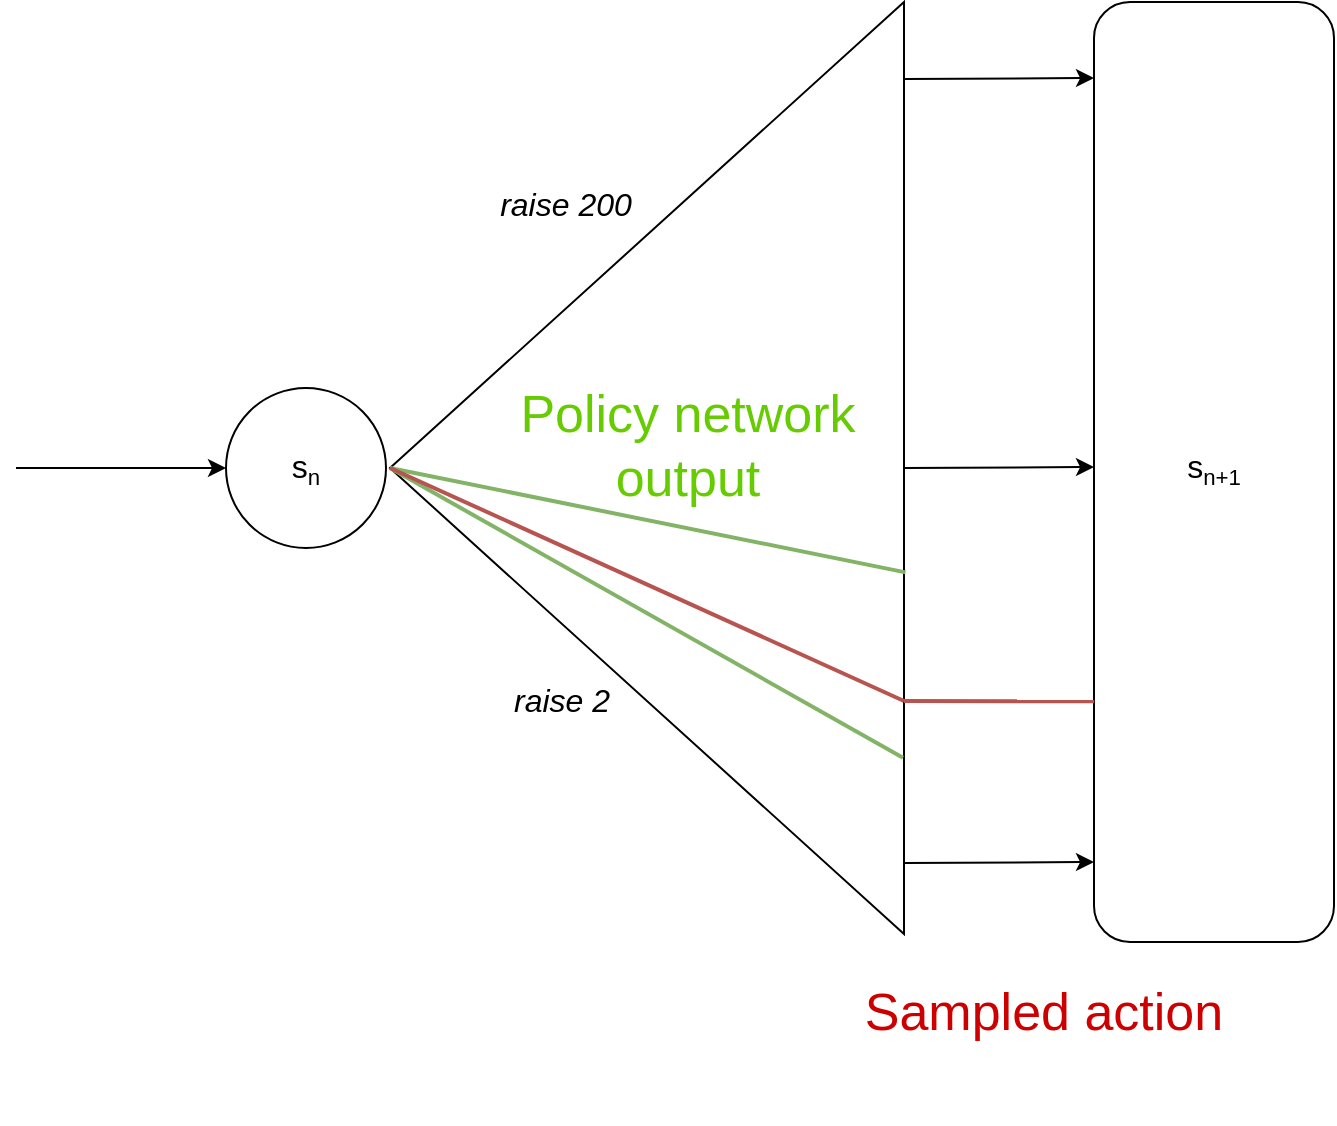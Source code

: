 <mxfile version="13.6.2" type="device"><diagram id="c3qiR8vG0yChI_6DKXME" name="Page-1"><mxGraphModel dx="1300" dy="312" grid="0" gridSize="10" guides="1" tooltips="1" connect="1" arrows="1" fold="1" page="1" pageScale="1" pageWidth="850" pageHeight="1100" math="0" shadow="0"><root><mxCell id="0"/><mxCell id="1" parent="0"/><mxCell id="cl4uH4Tl5F2XeNfh_b3p-1" value="" style="ellipse;whiteSpace=wrap;html=1;aspect=fixed;" parent="1" vertex="1"><mxGeometry x="100" y="480" width="80" height="80" as="geometry"/></mxCell><mxCell id="cl4uH4Tl5F2XeNfh_b3p-7" value="" style="endArrow=classic;html=1;entryX=0;entryY=0.5;entryDx=0;entryDy=0;" parent="1" target="cl4uH4Tl5F2XeNfh_b3p-1" edge="1"><mxGeometry width="50" height="50" relative="1" as="geometry"><mxPoint x="-5" y="520" as="sourcePoint"/><mxPoint x="450" y="450" as="targetPoint"/></mxGeometry></mxCell><mxCell id="cl4uH4Tl5F2XeNfh_b3p-33" value="&lt;span style=&quot;font-size: 16px&quot;&gt;s&lt;/span&gt;&lt;span style=&quot;font-size: 13.333px&quot;&gt;&lt;sub&gt;n&lt;br&gt;&lt;/sub&gt;&lt;/span&gt;" style="text;html=1;strokeColor=none;fillColor=none;align=center;verticalAlign=middle;whiteSpace=wrap;rounded=0;" parent="1" vertex="1"><mxGeometry x="120" y="510" width="40" height="20" as="geometry"/></mxCell><mxCell id="cl4uH4Tl5F2XeNfh_b3p-38" value="&lt;i&gt;raise 200&lt;/i&gt;" style="text;html=1;strokeColor=none;fillColor=none;align=center;verticalAlign=middle;whiteSpace=wrap;rounded=0;fontSize=16;" parent="1" vertex="1"><mxGeometry x="236" y="378" width="68" height="20" as="geometry"/></mxCell><mxCell id="cl4uH4Tl5F2XeNfh_b3p-41" value="&lt;i&gt;raise 2&lt;/i&gt;" style="text;html=1;strokeColor=none;fillColor=none;align=center;verticalAlign=middle;whiteSpace=wrap;rounded=0;fontSize=16;" parent="1" vertex="1"><mxGeometry x="236" y="626" width="64" height="20" as="geometry"/></mxCell><mxCell id="RlyxZmo67D2oyDMB_nqm-1" value="" style="triangle;whiteSpace=wrap;html=1;rotation=-180;" parent="1" vertex="1"><mxGeometry x="182" y="287" width="257" height="466" as="geometry"/></mxCell><mxCell id="RlyxZmo67D2oyDMB_nqm-5" value="" style="rounded=1;whiteSpace=wrap;html=1;" parent="1" vertex="1"><mxGeometry x="534" y="287" width="120" height="470" as="geometry"/></mxCell><mxCell id="RlyxZmo67D2oyDMB_nqm-7" value="" style="endArrow=classic;html=1;strokeWidth=1;entryX=-0.017;entryY=0.068;entryDx=0;entryDy=0;entryPerimeter=0;exitX=0;exitY=0.5;exitDx=0;exitDy=0;" parent="1" source="RlyxZmo67D2oyDMB_nqm-1" edge="1"><mxGeometry width="50" height="50" relative="1" as="geometry"><mxPoint x="437" y="520" as="sourcePoint"/><mxPoint x="534" y="519.5" as="targetPoint"/></mxGeometry></mxCell><mxCell id="RlyxZmo67D2oyDMB_nqm-8" value="" style="endArrow=classic;html=1;strokeWidth=1;entryX=-0.017;entryY=0.068;entryDx=0;entryDy=0;entryPerimeter=0;exitX=0;exitY=0.5;exitDx=0;exitDy=0;" parent="1" edge="1"><mxGeometry width="50" height="50" relative="1" as="geometry"><mxPoint x="439.0" y="325.5" as="sourcePoint"/><mxPoint x="534.0" y="325" as="targetPoint"/></mxGeometry></mxCell><mxCell id="RlyxZmo67D2oyDMB_nqm-9" value="" style="endArrow=classic;html=1;strokeWidth=1;entryX=-0.017;entryY=0.068;entryDx=0;entryDy=0;entryPerimeter=0;exitX=0;exitY=0.5;exitDx=0;exitDy=0;" parent="1" edge="1"><mxGeometry width="50" height="50" relative="1" as="geometry"><mxPoint x="439.0" y="717.5" as="sourcePoint"/><mxPoint x="534.0" y="717" as="targetPoint"/></mxGeometry></mxCell><mxCell id="RlyxZmo67D2oyDMB_nqm-10" value="&lt;span style=&quot;font-size: 16px&quot;&gt;s&lt;/span&gt;&lt;span style=&quot;font-size: 13.333px&quot;&gt;&lt;sub&gt;n+1&lt;br&gt;&lt;/sub&gt;&lt;/span&gt;" style="text;html=1;strokeColor=none;fillColor=none;align=center;verticalAlign=middle;whiteSpace=wrap;rounded=0;" parent="1" vertex="1"><mxGeometry x="574" y="510" width="40" height="20" as="geometry"/></mxCell><mxCell id="RlyxZmo67D2oyDMB_nqm-20" value="" style="endArrow=none;html=1;strokeWidth=2;exitX=1;exitY=0.5;exitDx=0;exitDy=0;entryX=-0.003;entryY=0.388;entryDx=0;entryDy=0;entryPerimeter=0;fillColor=#d5e8d4;strokeColor=#82b366;" parent="1" source="RlyxZmo67D2oyDMB_nqm-1" target="RlyxZmo67D2oyDMB_nqm-1" edge="1"><mxGeometry width="50" height="50" relative="1" as="geometry"><mxPoint x="483" y="441" as="sourcePoint"/><mxPoint x="533" y="391" as="targetPoint"/></mxGeometry></mxCell><mxCell id="RlyxZmo67D2oyDMB_nqm-21" value="" style="endArrow=none;html=1;strokeWidth=2;exitX=1;exitY=0.5;exitDx=0;exitDy=0;entryX=0.002;entryY=0.189;entryDx=0;entryDy=0;entryPerimeter=0;fillColor=#d5e8d4;strokeColor=#82b366;" parent="1" source="RlyxZmo67D2oyDMB_nqm-1" target="RlyxZmo67D2oyDMB_nqm-1" edge="1"><mxGeometry width="50" height="50" relative="1" as="geometry"><mxPoint x="126" y="742.0" as="sourcePoint"/><mxPoint x="383.771" y="794.192" as="targetPoint"/></mxGeometry></mxCell><mxCell id="RlyxZmo67D2oyDMB_nqm-22" value="&lt;span style=&quot;font-size: 26px&quot;&gt;Policy network output&lt;/span&gt;" style="text;html=1;align=center;verticalAlign=middle;whiteSpace=wrap;rounded=0;fontColor=#66CC00;" parent="1" vertex="1"><mxGeometry x="223" y="453" width="216" height="112" as="geometry"/></mxCell><mxCell id="oHeW8PiYxZX4769S59dU-1" value="" style="endArrow=none;html=1;strokeWidth=2;fontColor=#66CC00;entryX=1;entryY=0.5;entryDx=0;entryDy=0;exitX=0;exitY=0.25;exitDx=0;exitDy=0;fillColor=#f8cecc;strokeColor=#b85450;" parent="1" source="RlyxZmo67D2oyDMB_nqm-1" target="RlyxZmo67D2oyDMB_nqm-1" edge="1"><mxGeometry width="50" height="50" relative="1" as="geometry"><mxPoint x="139" y="698" as="sourcePoint"/><mxPoint x="189" y="648" as="targetPoint"/></mxGeometry></mxCell><mxCell id="oHeW8PiYxZX4769S59dU-3" value="" style="endArrow=none;html=1;strokeWidth=2;fontColor=#66CC00;exitX=0;exitY=0.25;exitDx=0;exitDy=0;entryX=0.001;entryY=0.744;entryDx=0;entryDy=0;entryPerimeter=0;fillColor=#f8cecc;strokeColor=#b85450;" parent="1" source="RlyxZmo67D2oyDMB_nqm-1" target="RlyxZmo67D2oyDMB_nqm-5" edge="1"><mxGeometry width="50" height="50" relative="1" as="geometry"><mxPoint x="439" y="636.5" as="sourcePoint"/><mxPoint x="525" y="637" as="targetPoint"/></mxGeometry></mxCell><mxCell id="oHeW8PiYxZX4769S59dU-5" value="&lt;span style=&quot;font-size: 26px&quot;&gt;Sampled action&lt;/span&gt;" style="text;html=1;align=center;verticalAlign=middle;whiteSpace=wrap;rounded=0;fontColor=#CC0000;" parent="1" vertex="1"><mxGeometry x="401" y="736" width="216" height="112" as="geometry"/></mxCell></root></mxGraphModel></diagram></mxfile>